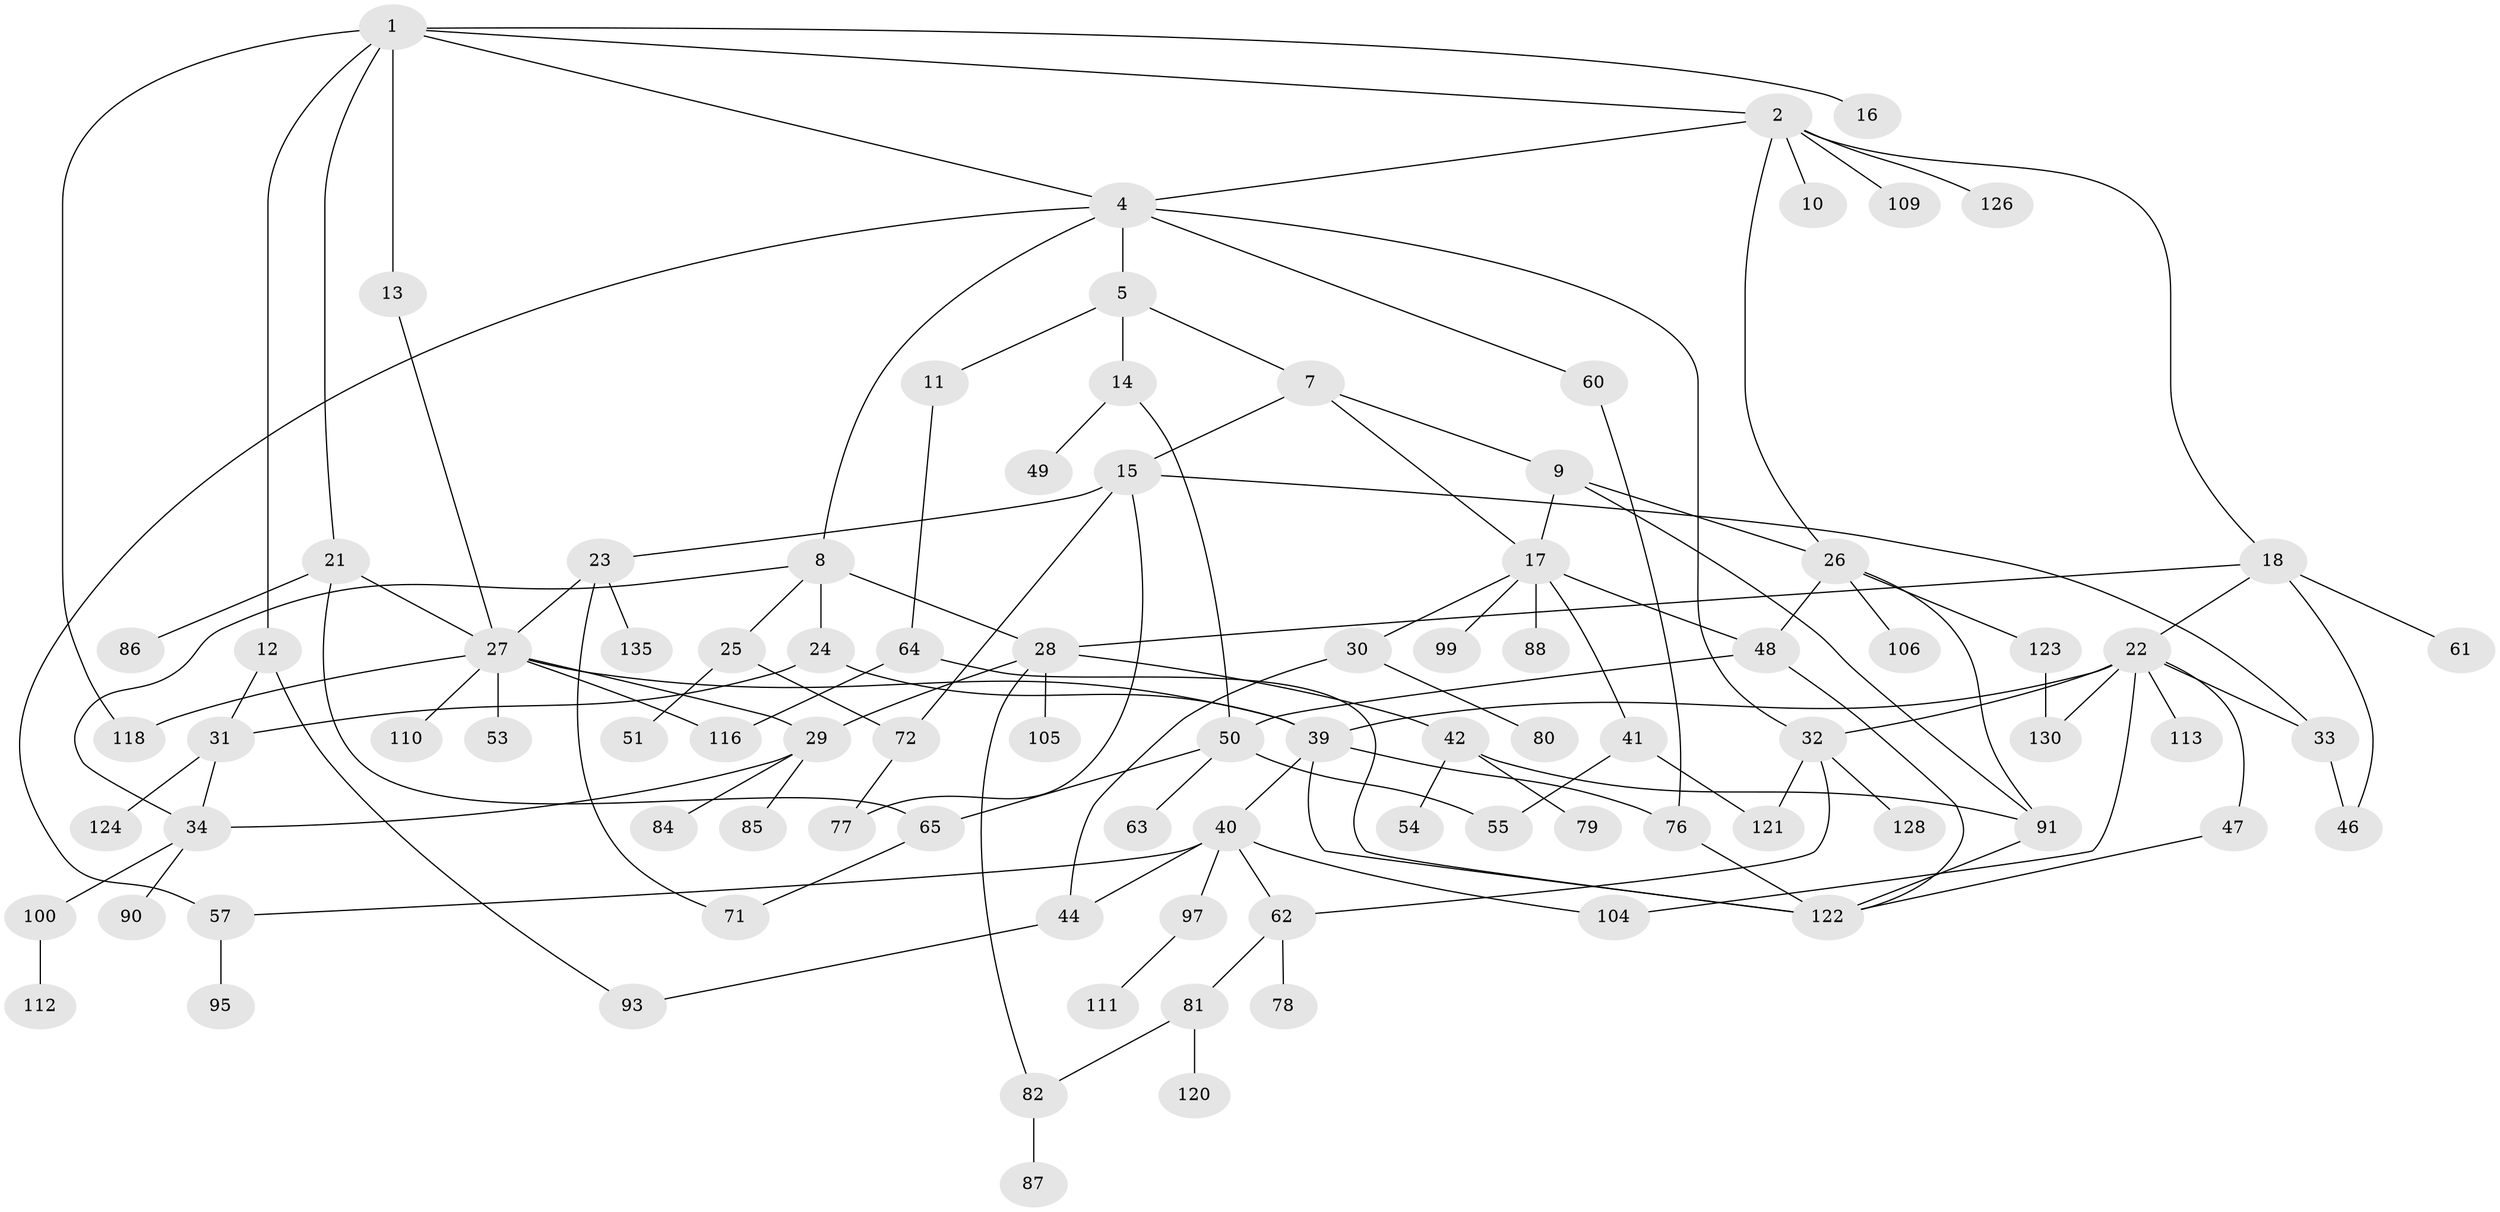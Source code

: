 // original degree distribution, {4: 0.17037037037037037, 5: 0.07407407407407407, 3: 0.14814814814814814, 1: 0.2740740740740741, 2: 0.2962962962962963, 7: 0.007407407407407408, 6: 0.02962962962962963}
// Generated by graph-tools (version 1.1) at 2025/10/02/27/25 16:10:54]
// undirected, 91 vertices, 130 edges
graph export_dot {
graph [start="1"]
  node [color=gray90,style=filled];
  1 [super="+3"];
  2 [super="+83"];
  4 [super="+6"];
  5;
  7;
  8 [super="+20"];
  9 [super="+35"];
  10;
  11;
  12 [super="+117"];
  13 [super="+19"];
  14 [super="+59"];
  15 [super="+68"];
  16;
  17 [super="+58"];
  18 [super="+56"];
  21 [super="+132"];
  22 [super="+69"];
  23;
  24 [super="+101"];
  25 [super="+74"];
  26 [super="+66"];
  27 [super="+38"];
  28 [super="+37"];
  29 [super="+36"];
  30;
  31 [super="+102"];
  32 [super="+45"];
  33 [super="+119"];
  34 [super="+114"];
  39 [super="+70"];
  40 [super="+43"];
  41;
  42;
  44;
  46 [super="+96"];
  47;
  48 [super="+67"];
  49;
  50 [super="+52"];
  51 [super="+75"];
  53;
  54;
  55 [super="+98"];
  57 [super="+134"];
  60;
  61 [super="+131"];
  62 [super="+73"];
  63;
  64;
  65 [super="+107"];
  71;
  72;
  76 [super="+133"];
  77 [super="+103"];
  78 [super="+125"];
  79;
  80;
  81 [super="+108"];
  82 [super="+115"];
  84 [super="+94"];
  85 [super="+89"];
  86;
  87;
  88;
  90;
  91 [super="+92"];
  93;
  95;
  97;
  99;
  100;
  104;
  105;
  106;
  109;
  110;
  111;
  112;
  113;
  116;
  118;
  120;
  121;
  122 [super="+127"];
  123 [super="+129"];
  124;
  126;
  128;
  130;
  135;
  1 -- 2;
  1 -- 13;
  1 -- 21;
  1 -- 16;
  1 -- 4;
  1 -- 118;
  1 -- 12;
  2 -- 10;
  2 -- 18;
  2 -- 109;
  2 -- 126;
  2 -- 26;
  2 -- 4;
  4 -- 5;
  4 -- 8;
  4 -- 60;
  4 -- 32;
  4 -- 57;
  5 -- 7;
  5 -- 11;
  5 -- 14;
  7 -- 9;
  7 -- 15;
  7 -- 17;
  8 -- 25;
  8 -- 24;
  8 -- 34;
  8 -- 28;
  9 -- 17;
  9 -- 26;
  9 -- 91;
  11 -- 64;
  12 -- 31;
  12 -- 93;
  13 -- 27;
  14 -- 49;
  14 -- 50;
  15 -- 23;
  15 -- 72;
  15 -- 77;
  15 -- 33;
  17 -- 30;
  17 -- 41;
  17 -- 48;
  17 -- 88;
  17 -- 99;
  18 -- 22;
  18 -- 61;
  18 -- 46;
  18 -- 28;
  21 -- 86;
  21 -- 65;
  21 -- 27;
  22 -- 32;
  22 -- 33;
  22 -- 47;
  22 -- 104;
  22 -- 130;
  22 -- 113;
  22 -- 39;
  23 -- 71;
  23 -- 135;
  23 -- 27;
  24 -- 39;
  24 -- 31;
  25 -- 51;
  25 -- 72;
  26 -- 106;
  26 -- 123;
  26 -- 48;
  26 -- 91;
  27 -- 29 [weight=2];
  27 -- 53;
  27 -- 110;
  27 -- 116;
  27 -- 118;
  27 -- 39;
  28 -- 42;
  28 -- 105;
  28 -- 29;
  28 -- 82;
  29 -- 85;
  29 -- 84;
  29 -- 34;
  30 -- 44;
  30 -- 80;
  31 -- 34;
  31 -- 124;
  32 -- 128;
  32 -- 121;
  32 -- 62;
  33 -- 46;
  34 -- 90;
  34 -- 100;
  39 -- 40;
  39 -- 76;
  39 -- 122;
  40 -- 57;
  40 -- 97;
  40 -- 62;
  40 -- 104;
  40 -- 44;
  41 -- 55;
  41 -- 121;
  42 -- 54;
  42 -- 79;
  42 -- 91;
  44 -- 93;
  47 -- 122;
  48 -- 122;
  48 -- 50;
  50 -- 65;
  50 -- 55;
  50 -- 63;
  57 -- 95;
  60 -- 76;
  62 -- 78;
  62 -- 81;
  64 -- 116;
  64 -- 122;
  65 -- 71;
  72 -- 77;
  76 -- 122;
  81 -- 120;
  81 -- 82;
  82 -- 87;
  91 -- 122;
  97 -- 111;
  100 -- 112;
  123 -- 130;
}
